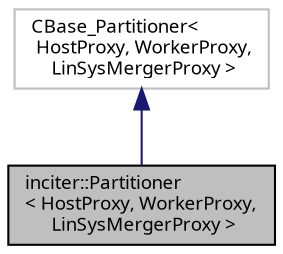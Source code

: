 digraph "inciter::Partitioner&lt; HostProxy, WorkerProxy, LinSysMergerProxy &gt;"
{
 // INTERACTIVE_SVG=YES
  bgcolor="transparent";
  edge [fontname="sans-serif",fontsize="9",labelfontname="sans-serif",labelfontsize="9"];
  node [fontname="sans-serif",fontsize="9",shape=record];
  Node1 [label="inciter::Partitioner\l\< HostProxy, WorkerProxy,\l LinSysMergerProxy \>",height=0.2,width=0.4,color="black", fillcolor="grey75", style="filled", fontcolor="black"];
  Node2 -> Node1 [dir="back",color="midnightblue",fontsize="9",style="solid",fontname="sans-serif"];
  Node2 [label="CBase_Partitioner\<\l HostProxy, WorkerProxy,\l LinSysMergerProxy \>",height=0.2,width=0.4,color="grey75"];
}

